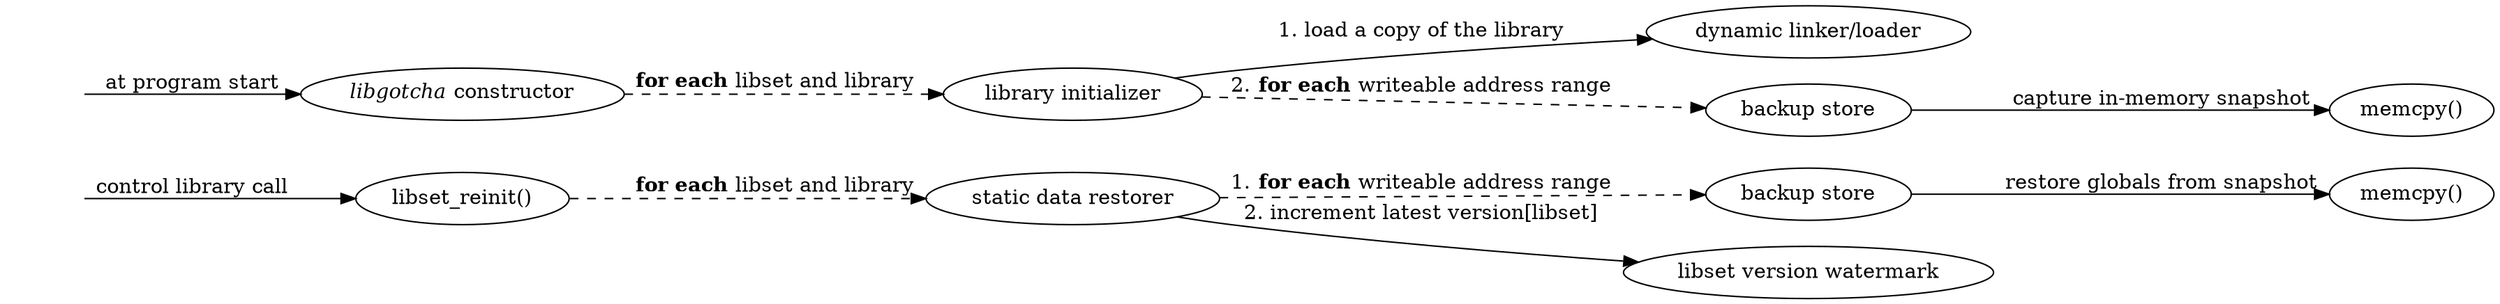 strict digraph {
	rankdir=LR;
	ranksep=0;
	node [label=""];

	start [shape=none];
	renew [shape=none];

	{
		rank=same;
		edge [style=invisible, arrowhead=none];

		start -> renew;
	}

	ctor [label=<<i>libgotcha</i> constructor>];
	copy [label="library initializer"];
	rtld [label="dynamic linker/loader"];
	back [label="backup store"];
	mcpy [label="memcpy()"];

	start -> ctor [label="at program start"];
	ctor -> copy [style=dashed, label=<<b>for each</b> libset and library>];
	copy -> rtld [label="1. load a copy of the library"];
	copy -> back [style=dashed, label=<2. <b>for each</b> writeable address range>];
	back -> mcpy [label="capture in-memory snapshot"];

	reinit [label="libset_reinit()"];
	restore [label="static data restorer"];
	back2 [label="backup store"];
	water [label="libset version watermark"]
	mcpy2 [label="memcpy()"];

	renew -> reinit [label="control library call"];
	reinit -> restore [style=dashed, label=<<b>for each</b> libset and library>];
	restore -> back2 [style=dashed, label=<1. <b>for each</b> writeable address range>];
	restore -> water [label="2. increment latest version[libset]"];
	back2 -> mcpy2 [label="restore globals from snapshot"];
}
